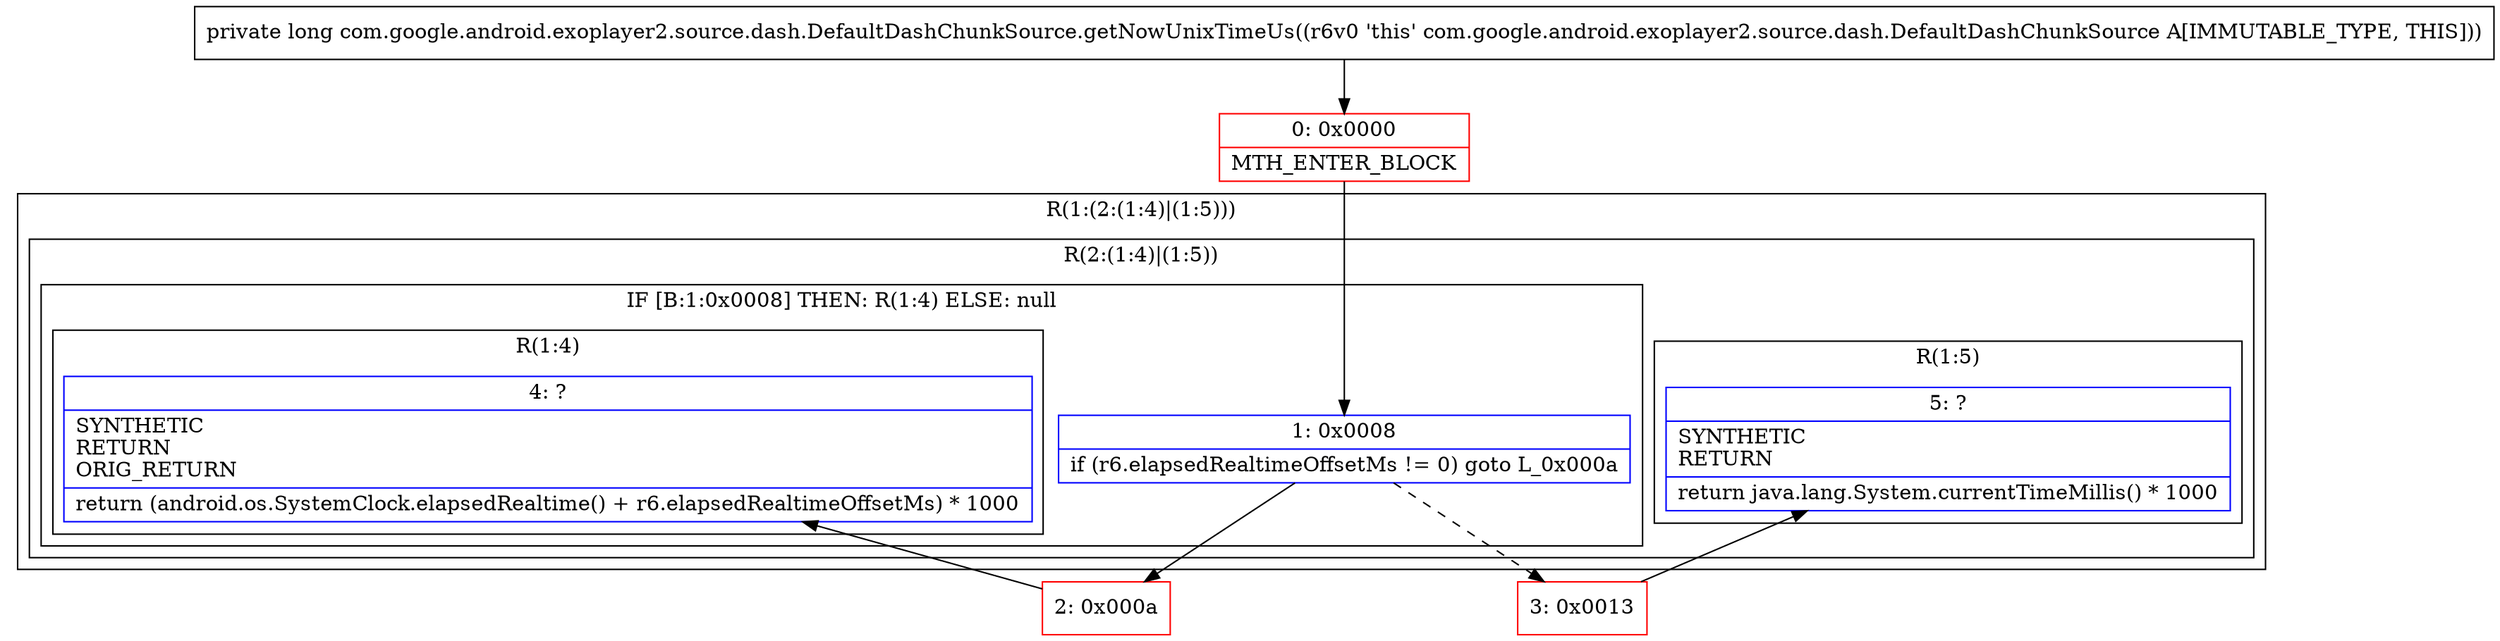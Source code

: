 digraph "CFG forcom.google.android.exoplayer2.source.dash.DefaultDashChunkSource.getNowUnixTimeUs()J" {
subgraph cluster_Region_461480891 {
label = "R(1:(2:(1:4)|(1:5)))";
node [shape=record,color=blue];
subgraph cluster_Region_1948246173 {
label = "R(2:(1:4)|(1:5))";
node [shape=record,color=blue];
subgraph cluster_IfRegion_1192714324 {
label = "IF [B:1:0x0008] THEN: R(1:4) ELSE: null";
node [shape=record,color=blue];
Node_1 [shape=record,label="{1\:\ 0x0008|if (r6.elapsedRealtimeOffsetMs != 0) goto L_0x000a\l}"];
subgraph cluster_Region_667772268 {
label = "R(1:4)";
node [shape=record,color=blue];
Node_4 [shape=record,label="{4\:\ ?|SYNTHETIC\lRETURN\lORIG_RETURN\l|return (android.os.SystemClock.elapsedRealtime() + r6.elapsedRealtimeOffsetMs) * 1000\l}"];
}
}
subgraph cluster_Region_826771029 {
label = "R(1:5)";
node [shape=record,color=blue];
Node_5 [shape=record,label="{5\:\ ?|SYNTHETIC\lRETURN\l|return java.lang.System.currentTimeMillis() * 1000\l}"];
}
}
}
Node_0 [shape=record,color=red,label="{0\:\ 0x0000|MTH_ENTER_BLOCK\l}"];
Node_2 [shape=record,color=red,label="{2\:\ 0x000a}"];
Node_3 [shape=record,color=red,label="{3\:\ 0x0013}"];
MethodNode[shape=record,label="{private long com.google.android.exoplayer2.source.dash.DefaultDashChunkSource.getNowUnixTimeUs((r6v0 'this' com.google.android.exoplayer2.source.dash.DefaultDashChunkSource A[IMMUTABLE_TYPE, THIS])) }"];
MethodNode -> Node_0;
Node_1 -> Node_2;
Node_1 -> Node_3[style=dashed];
Node_0 -> Node_1;
Node_2 -> Node_4;
Node_3 -> Node_5;
}

